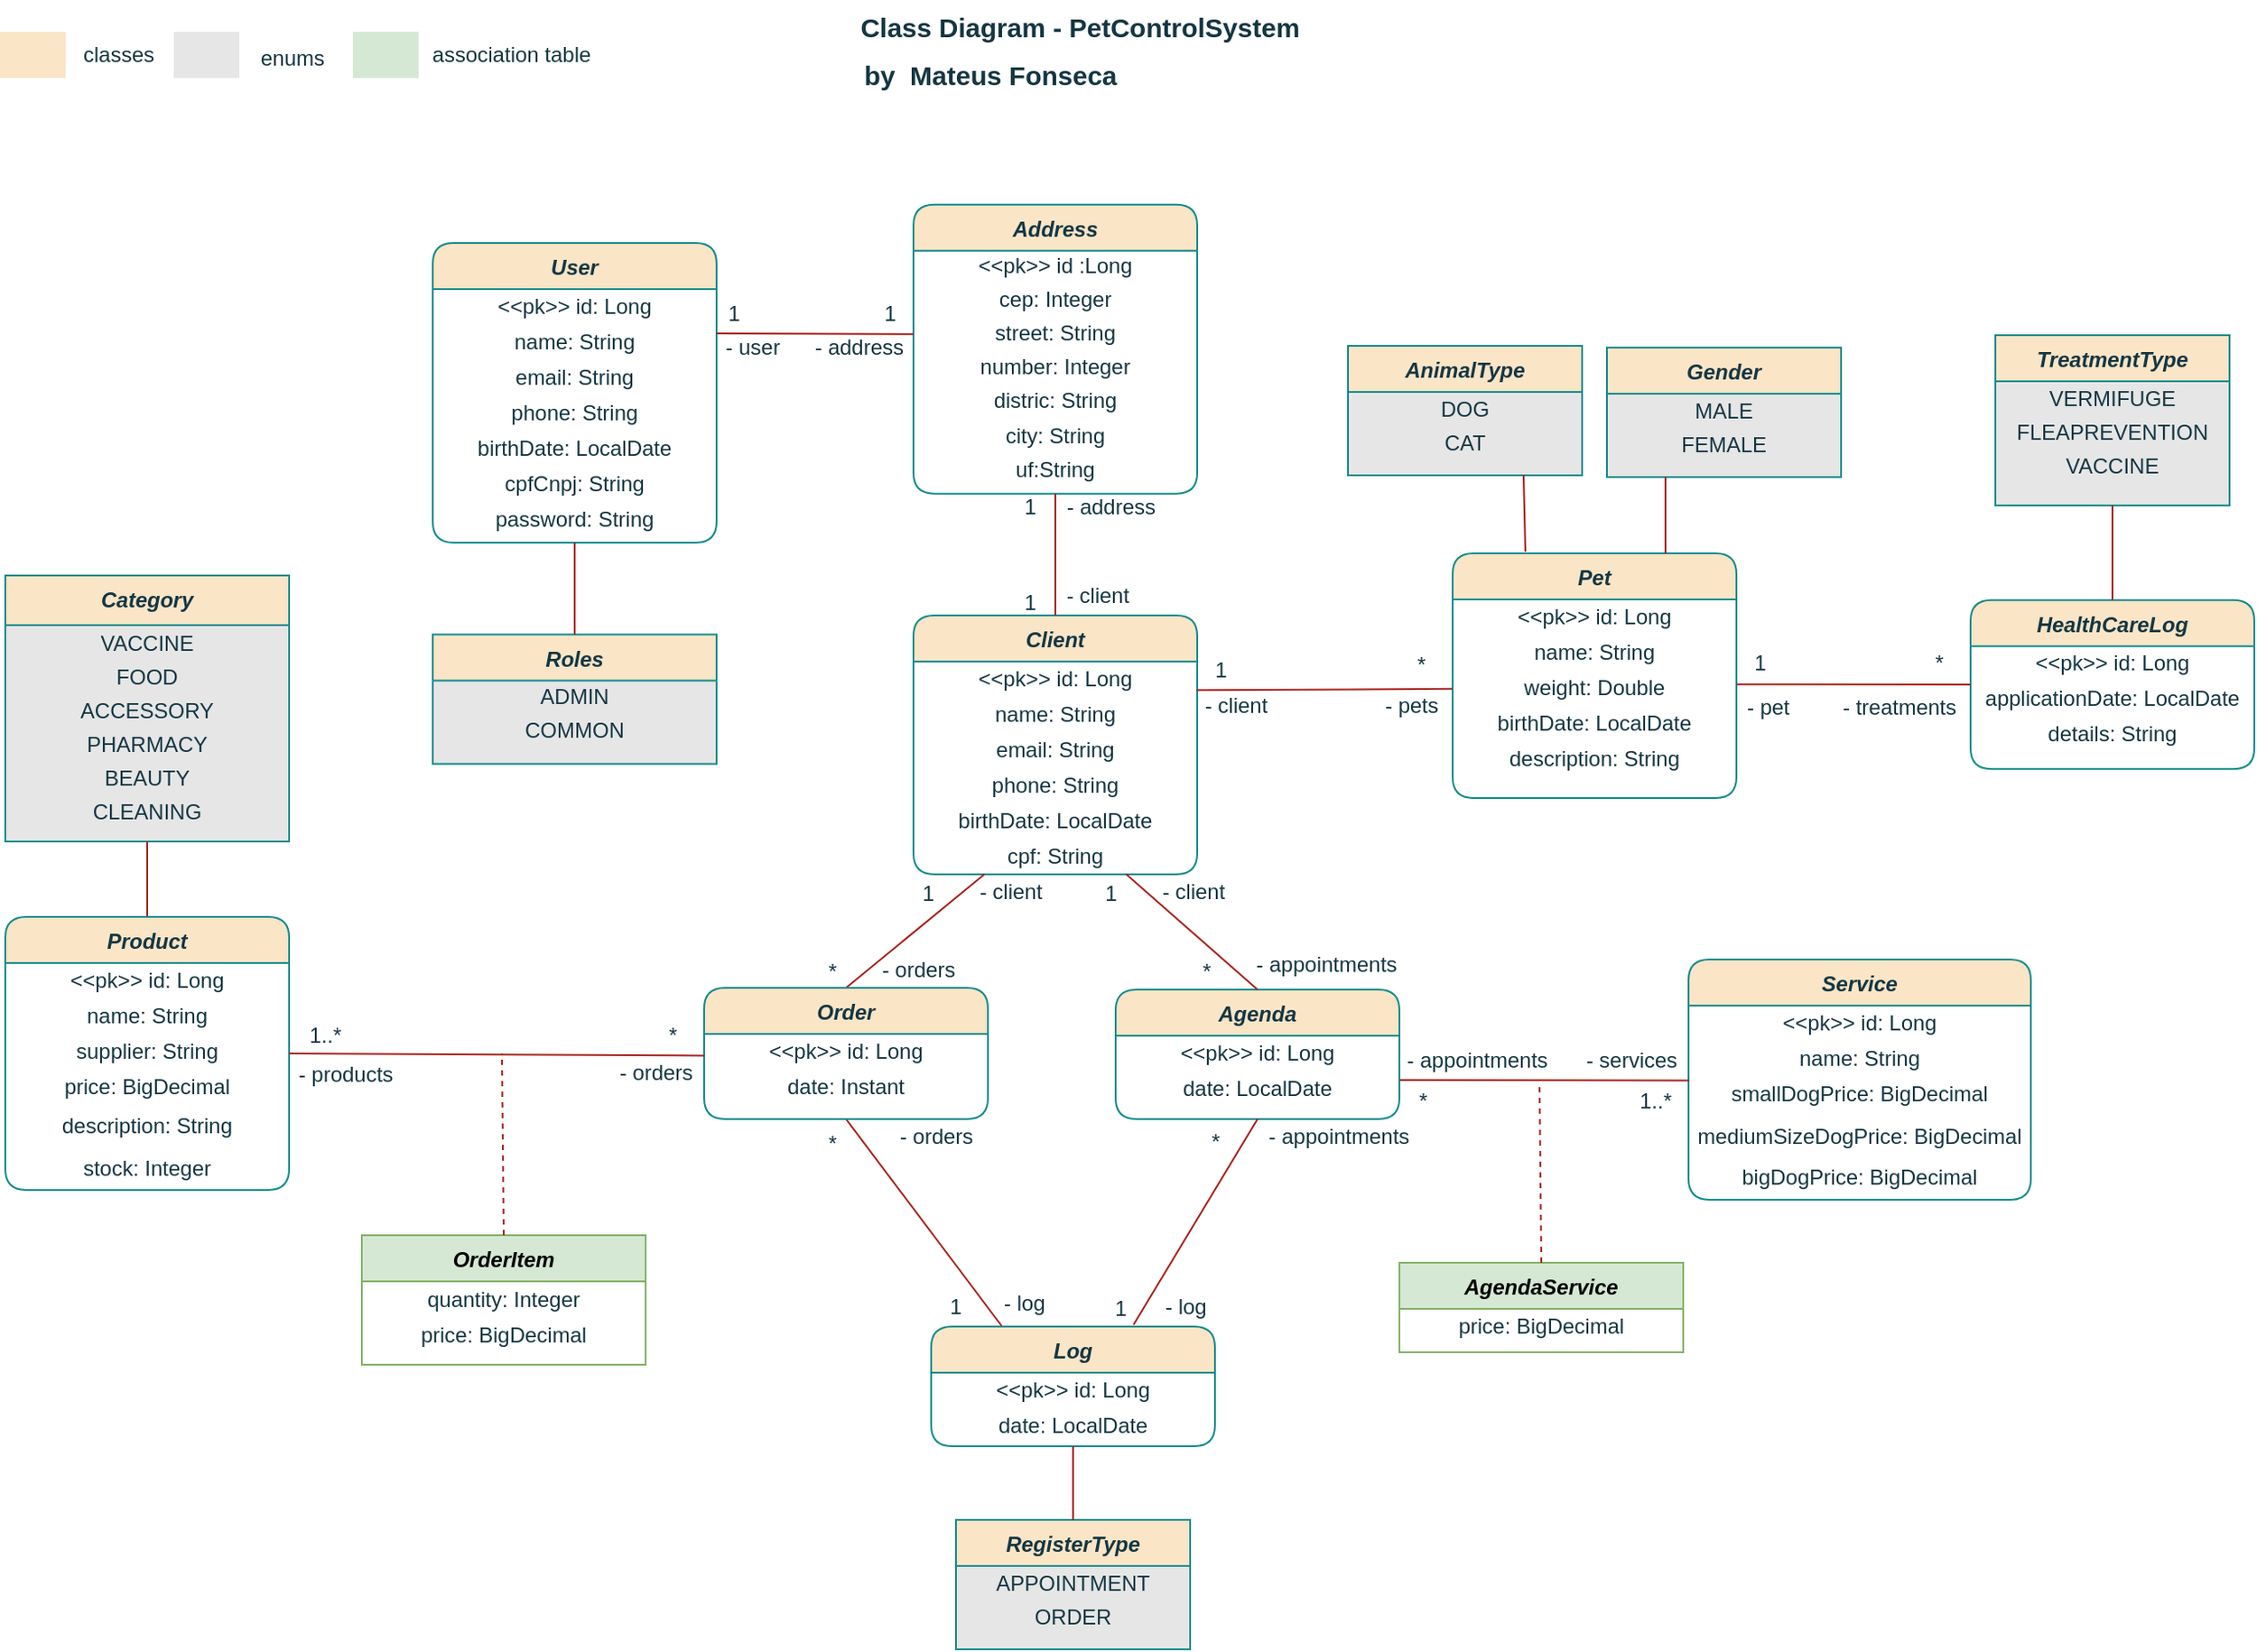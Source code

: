 <mxfile version="24.5.3" type="device">
  <diagram id="C5RBs43oDa-KdzZeNtuy" name="Page-1">
    <mxGraphModel dx="2825" dy="1476" grid="0" gridSize="10" guides="1" tooltips="1" connect="1" arrows="1" fold="1" page="0" pageScale="1" pageWidth="827" pageHeight="1169" background="none" math="0" shadow="0">
      <root>
        <mxCell id="WIyWlLk6GJQsqaUBKTNV-0" />
        <mxCell id="WIyWlLk6GJQsqaUBKTNV-1" parent="WIyWlLk6GJQsqaUBKTNV-0" />
        <mxCell id="X6aHceMRcVpdjTT9wPh7-7" value="Agenda" style="swimlane;fontStyle=3;align=center;verticalAlign=top;childLayout=stackLayout;horizontal=1;startSize=26;horizontalStack=0;resizeParent=1;resizeLast=0;collapsible=1;marginBottom=0;rounded=1;shadow=0;strokeWidth=1;labelBackgroundColor=none;fillColor=#FAE5C7;strokeColor=#0F8B8D;fontColor=#143642;" parent="WIyWlLk6GJQsqaUBKTNV-1" vertex="1">
          <mxGeometry x="221" y="433" width="160" height="73" as="geometry">
            <mxRectangle x="230" y="140" width="160" height="26" as="alternateBounds" />
          </mxGeometry>
        </mxCell>
        <mxCell id="wbWh36v0nCZpc6Vmj600-40" value="&amp;lt;&amp;lt;pk&amp;gt;&amp;gt; id: Long" style="text;html=1;align=center;verticalAlign=middle;whiteSpace=wrap;rounded=1;labelBackgroundColor=none;fontColor=#143642;" parent="X6aHceMRcVpdjTT9wPh7-7" vertex="1">
          <mxGeometry y="26" width="160" height="20" as="geometry" />
        </mxCell>
        <mxCell id="wbWh36v0nCZpc6Vmj600-41" value="date: LocalDate" style="text;html=1;align=center;verticalAlign=middle;whiteSpace=wrap;rounded=1;labelBackgroundColor=none;fontColor=#143642;" parent="X6aHceMRcVpdjTT9wPh7-7" vertex="1">
          <mxGeometry y="46" width="160" height="20" as="geometry" />
        </mxCell>
        <mxCell id="X6aHceMRcVpdjTT9wPh7-13" value="Pet" style="swimlane;fontStyle=3;align=center;verticalAlign=top;childLayout=stackLayout;horizontal=1;startSize=26;horizontalStack=0;resizeParent=1;resizeLast=0;collapsible=1;marginBottom=0;rounded=1;shadow=0;strokeWidth=1;labelBackgroundColor=none;fillColor=#FAE5C7;strokeColor=#0F8B8D;fontColor=#143642;" parent="WIyWlLk6GJQsqaUBKTNV-1" vertex="1">
          <mxGeometry x="411" y="187" width="160" height="138" as="geometry">
            <mxRectangle x="230" y="140" width="160" height="26" as="alternateBounds" />
          </mxGeometry>
        </mxCell>
        <mxCell id="wbWh36v0nCZpc6Vmj600-48" value="&amp;lt;&amp;lt;pk&amp;gt;&amp;gt; id: Long" style="text;html=1;align=center;verticalAlign=middle;whiteSpace=wrap;rounded=1;labelBackgroundColor=none;fontColor=#143642;" parent="X6aHceMRcVpdjTT9wPh7-13" vertex="1">
          <mxGeometry y="26" width="160" height="20" as="geometry" />
        </mxCell>
        <mxCell id="wbWh36v0nCZpc6Vmj600-55" value="name: String" style="text;html=1;align=center;verticalAlign=middle;whiteSpace=wrap;rounded=1;labelBackgroundColor=none;fontColor=#143642;" parent="X6aHceMRcVpdjTT9wPh7-13" vertex="1">
          <mxGeometry y="46" width="160" height="20" as="geometry" />
        </mxCell>
        <mxCell id="wbWh36v0nCZpc6Vmj600-56" value="weight: Double" style="text;html=1;align=center;verticalAlign=middle;whiteSpace=wrap;rounded=1;labelBackgroundColor=none;fontColor=#143642;" parent="X6aHceMRcVpdjTT9wPh7-13" vertex="1">
          <mxGeometry y="66" width="160" height="20" as="geometry" />
        </mxCell>
        <mxCell id="wbWh36v0nCZpc6Vmj600-57" value="birthDate: LocalDate" style="text;html=1;align=center;verticalAlign=middle;whiteSpace=wrap;rounded=1;labelBackgroundColor=none;fontColor=#143642;" parent="X6aHceMRcVpdjTT9wPh7-13" vertex="1">
          <mxGeometry y="86" width="160" height="20" as="geometry" />
        </mxCell>
        <mxCell id="wbWh36v0nCZpc6Vmj600-63" value="description: String" style="text;html=1;align=center;verticalAlign=middle;whiteSpace=wrap;rounded=1;labelBackgroundColor=none;fontColor=#143642;" parent="X6aHceMRcVpdjTT9wPh7-13" vertex="1">
          <mxGeometry y="106" width="160" height="20" as="geometry" />
        </mxCell>
        <mxCell id="X6aHceMRcVpdjTT9wPh7-1" value="User" style="swimlane;fontStyle=3;align=center;verticalAlign=top;childLayout=stackLayout;horizontal=1;startSize=26;horizontalStack=0;resizeParent=1;resizeLast=0;collapsible=1;marginBottom=0;rounded=1;shadow=0;strokeWidth=1;labelBackgroundColor=none;fillColor=#FAE5C7;strokeColor=#0F8B8D;fontColor=#143642;" parent="WIyWlLk6GJQsqaUBKTNV-1" vertex="1">
          <mxGeometry x="-164" y="12" width="160" height="169" as="geometry">
            <mxRectangle x="230" y="140" width="160" height="26" as="alternateBounds" />
          </mxGeometry>
        </mxCell>
        <mxCell id="wbWh36v0nCZpc6Vmj600-16" value="&amp;lt;&amp;lt;pk&amp;gt;&amp;gt; id: Long" style="text;html=1;align=center;verticalAlign=middle;whiteSpace=wrap;rounded=1;labelBackgroundColor=none;fontColor=#143642;" parent="X6aHceMRcVpdjTT9wPh7-1" vertex="1">
          <mxGeometry y="26" width="160" height="20" as="geometry" />
        </mxCell>
        <mxCell id="wbWh36v0nCZpc6Vmj600-20" value="name: String" style="text;html=1;align=center;verticalAlign=middle;whiteSpace=wrap;rounded=1;labelBackgroundColor=none;fontColor=#143642;" parent="X6aHceMRcVpdjTT9wPh7-1" vertex="1">
          <mxGeometry y="46" width="160" height="20" as="geometry" />
        </mxCell>
        <mxCell id="wbWh36v0nCZpc6Vmj600-22" value="&lt;div&gt;email: String&lt;/div&gt;" style="text;html=1;align=center;verticalAlign=middle;whiteSpace=wrap;rounded=1;labelBackgroundColor=none;fontColor=#143642;" parent="X6aHceMRcVpdjTT9wPh7-1" vertex="1">
          <mxGeometry y="66" width="160" height="20" as="geometry" />
        </mxCell>
        <mxCell id="kqzMrpncI3JCj6efdYpk-11" value="phone: String" style="text;html=1;align=center;verticalAlign=middle;whiteSpace=wrap;rounded=1;labelBackgroundColor=none;fontColor=#143642;" vertex="1" parent="X6aHceMRcVpdjTT9wPh7-1">
          <mxGeometry y="86" width="160" height="20" as="geometry" />
        </mxCell>
        <mxCell id="kqzMrpncI3JCj6efdYpk-12" value="birthDate: LocalDate" style="text;html=1;align=center;verticalAlign=middle;whiteSpace=wrap;rounded=1;labelBackgroundColor=none;fontColor=#143642;" vertex="1" parent="X6aHceMRcVpdjTT9wPh7-1">
          <mxGeometry y="106" width="160" height="20" as="geometry" />
        </mxCell>
        <mxCell id="kqzMrpncI3JCj6efdYpk-13" value="cpfCnpj: String" style="text;html=1;align=center;verticalAlign=middle;whiteSpace=wrap;rounded=1;labelBackgroundColor=none;fontColor=#143642;" vertex="1" parent="X6aHceMRcVpdjTT9wPh7-1">
          <mxGeometry y="126" width="160" height="20" as="geometry" />
        </mxCell>
        <mxCell id="kqzMrpncI3JCj6efdYpk-14" value="password: String" style="text;html=1;align=center;verticalAlign=middle;whiteSpace=wrap;rounded=1;labelBackgroundColor=none;fontColor=#143642;" vertex="1" parent="X6aHceMRcVpdjTT9wPh7-1">
          <mxGeometry y="146" width="160" height="20" as="geometry" />
        </mxCell>
        <mxCell id="X6aHceMRcVpdjTT9wPh7-3" value="Client" style="swimlane;fontStyle=3;align=center;verticalAlign=top;childLayout=stackLayout;horizontal=1;startSize=26;horizontalStack=0;resizeParent=1;resizeLast=0;collapsible=1;marginBottom=0;rounded=1;shadow=0;strokeWidth=1;labelBackgroundColor=none;fillColor=#FAE5C7;strokeColor=#0F8B8D;fontColor=#143642;" parent="WIyWlLk6GJQsqaUBKTNV-1" vertex="1">
          <mxGeometry x="107" y="222" width="160" height="146" as="geometry">
            <mxRectangle x="230" y="140" width="160" height="26" as="alternateBounds" />
          </mxGeometry>
        </mxCell>
        <mxCell id="wbWh36v0nCZpc6Vmj600-21" value="&amp;lt;&amp;lt;pk&amp;gt;&amp;gt; id: Long" style="text;html=1;align=center;verticalAlign=middle;whiteSpace=wrap;rounded=1;labelBackgroundColor=none;fontColor=#143642;" parent="X6aHceMRcVpdjTT9wPh7-3" vertex="1">
          <mxGeometry y="26" width="160" height="20" as="geometry" />
        </mxCell>
        <mxCell id="kqzMrpncI3JCj6efdYpk-15" value="name: String" style="text;html=1;align=center;verticalAlign=middle;whiteSpace=wrap;rounded=1;labelBackgroundColor=none;fontColor=#143642;" vertex="1" parent="X6aHceMRcVpdjTT9wPh7-3">
          <mxGeometry y="46" width="160" height="20" as="geometry" />
        </mxCell>
        <mxCell id="kqzMrpncI3JCj6efdYpk-16" value="&lt;div&gt;email: String&lt;/div&gt;" style="text;html=1;align=center;verticalAlign=middle;whiteSpace=wrap;rounded=1;labelBackgroundColor=none;fontColor=#143642;" vertex="1" parent="X6aHceMRcVpdjTT9wPh7-3">
          <mxGeometry y="66" width="160" height="20" as="geometry" />
        </mxCell>
        <mxCell id="kqzMrpncI3JCj6efdYpk-17" value="phone: String" style="text;html=1;align=center;verticalAlign=middle;whiteSpace=wrap;rounded=1;labelBackgroundColor=none;fontColor=#143642;" vertex="1" parent="X6aHceMRcVpdjTT9wPh7-3">
          <mxGeometry y="86" width="160" height="20" as="geometry" />
        </mxCell>
        <mxCell id="kqzMrpncI3JCj6efdYpk-18" value="birthDate: LocalDate" style="text;html=1;align=center;verticalAlign=middle;whiteSpace=wrap;rounded=1;labelBackgroundColor=none;fontColor=#143642;" vertex="1" parent="X6aHceMRcVpdjTT9wPh7-3">
          <mxGeometry y="106" width="160" height="20" as="geometry" />
        </mxCell>
        <mxCell id="kqzMrpncI3JCj6efdYpk-19" value="cpf: String" style="text;html=1;align=center;verticalAlign=middle;whiteSpace=wrap;rounded=1;labelBackgroundColor=none;fontColor=#143642;" vertex="1" parent="X6aHceMRcVpdjTT9wPh7-3">
          <mxGeometry y="126" width="160" height="20" as="geometry" />
        </mxCell>
        <mxCell id="X6aHceMRcVpdjTT9wPh7-26" value="Service" style="swimlane;fontStyle=3;align=center;verticalAlign=top;childLayout=stackLayout;horizontal=1;startSize=26;horizontalStack=0;resizeParent=1;resizeLast=0;collapsible=1;marginBottom=0;rounded=1;shadow=0;strokeWidth=1;labelBackgroundColor=none;fillColor=#FAE5C7;strokeColor=#0F8B8D;fontColor=#143642;" parent="WIyWlLk6GJQsqaUBKTNV-1" vertex="1">
          <mxGeometry x="544" y="416" width="193" height="135.5" as="geometry">
            <mxRectangle x="230" y="140" width="160" height="26" as="alternateBounds" />
          </mxGeometry>
        </mxCell>
        <mxCell id="wbWh36v0nCZpc6Vmj600-42" value="&amp;lt;&amp;lt;pk&amp;gt;&amp;gt; id: Long" style="text;html=1;align=center;verticalAlign=middle;whiteSpace=wrap;rounded=1;labelBackgroundColor=none;fontColor=#143642;" parent="X6aHceMRcVpdjTT9wPh7-26" vertex="1">
          <mxGeometry y="26" width="193" height="20" as="geometry" />
        </mxCell>
        <mxCell id="wbWh36v0nCZpc6Vmj600-43" value="name: String" style="text;html=1;align=center;verticalAlign=middle;whiteSpace=wrap;rounded=1;labelBackgroundColor=none;fontColor=#143642;" parent="X6aHceMRcVpdjTT9wPh7-26" vertex="1">
          <mxGeometry y="46" width="193" height="20" as="geometry" />
        </mxCell>
        <mxCell id="wbWh36v0nCZpc6Vmj600-44" value="smallDogPrice: BigDecimal" style="text;html=1;align=center;verticalAlign=middle;whiteSpace=wrap;rounded=1;labelBackgroundColor=none;fontColor=#143642;" parent="X6aHceMRcVpdjTT9wPh7-26" vertex="1">
          <mxGeometry y="66" width="193" height="20" as="geometry" />
        </mxCell>
        <mxCell id="wbWh36v0nCZpc6Vmj600-45" value="mediumSizeDogPrice: BigDecimal" style="text;html=1;align=center;verticalAlign=middle;whiteSpace=wrap;rounded=1;labelBackgroundColor=none;fontColor=#143642;" parent="X6aHceMRcVpdjTT9wPh7-26" vertex="1">
          <mxGeometry y="86" width="193" height="27" as="geometry" />
        </mxCell>
        <mxCell id="wbWh36v0nCZpc6Vmj600-46" value="bigDogPrice: BigDecimal" style="text;html=1;align=center;verticalAlign=middle;whiteSpace=wrap;rounded=1;labelBackgroundColor=none;fontColor=#143642;" parent="X6aHceMRcVpdjTT9wPh7-26" vertex="1">
          <mxGeometry y="113" width="193" height="20" as="geometry" />
        </mxCell>
        <mxCell id="X6aHceMRcVpdjTT9wPh7-28" value="" style="endArrow=none;html=1;rounded=1;exitX=1;exitY=0.25;exitDx=0;exitDy=0;labelBackgroundColor=none;fontColor=default;strokeColor=#A8201A;entryX=0.001;entryY=0.112;entryDx=0;entryDy=0;entryPerimeter=0;" parent="WIyWlLk6GJQsqaUBKTNV-1" source="wbWh36v0nCZpc6Vmj600-41" target="wbWh36v0nCZpc6Vmj600-44" edge="1">
          <mxGeometry width="50" height="50" relative="1" as="geometry">
            <mxPoint x="402" y="536" as="sourcePoint" />
            <mxPoint x="551" y="496" as="targetPoint" />
          </mxGeometry>
        </mxCell>
        <mxCell id="X6aHceMRcVpdjTT9wPh7-44" value="" style="endArrow=none;html=1;rounded=1;entryX=0.5;entryY=1;entryDx=0;entryDy=0;exitX=0.25;exitY=0;exitDx=0;exitDy=0;labelBackgroundColor=none;fontColor=default;strokeColor=#A8201A;" parent="WIyWlLk6GJQsqaUBKTNV-1" source="WaDthbBKja6x3SG7VzEH-55" target="X6aHceMRcVpdjTT9wPh7-32" edge="1">
          <mxGeometry width="50" height="50" relative="1" as="geometry">
            <mxPoint x="174" y="592.5" as="sourcePoint" />
            <mxPoint x="427" y="567.98" as="targetPoint" />
          </mxGeometry>
        </mxCell>
        <mxCell id="X6aHceMRcVpdjTT9wPh7-47" value="" style="endArrow=none;html=1;rounded=1;entryX=0.5;entryY=0;entryDx=0;entryDy=0;labelBackgroundColor=none;fontColor=default;strokeColor=#A8201A;exitX=0.25;exitY=1;exitDx=0;exitDy=0;" parent="WIyWlLk6GJQsqaUBKTNV-1" source="X6aHceMRcVpdjTT9wPh7-3" target="X6aHceMRcVpdjTT9wPh7-32" edge="1">
          <mxGeometry width="50" height="50" relative="1" as="geometry">
            <mxPoint x="128" y="238" as="sourcePoint" />
            <mxPoint x="-32" y="349" as="targetPoint" />
          </mxGeometry>
        </mxCell>
        <mxCell id="X6aHceMRcVpdjTT9wPh7-59" value="Category" style="swimlane;fontStyle=3;align=center;verticalAlign=top;childLayout=stackLayout;horizontal=1;startSize=28;horizontalStack=0;resizeParent=1;resizeLast=0;collapsible=1;marginBottom=0;rounded=0;shadow=0;strokeWidth=1;swimlaneFillColor=#E6E6E6;labelBackgroundColor=none;fillColor=#FAE5C7;strokeColor=#0F8B8D;fontColor=#143642;" parent="WIyWlLk6GJQsqaUBKTNV-1" vertex="1">
          <mxGeometry x="-405" y="199.5" width="160" height="150" as="geometry">
            <mxRectangle x="-402" y="118" width="160" height="26" as="alternateBounds" />
          </mxGeometry>
        </mxCell>
        <mxCell id="X6aHceMRcVpdjTT9wPh7-65" value="VACCINE" style="text;html=1;align=center;verticalAlign=middle;whiteSpace=wrap;rounded=1;labelBackgroundColor=none;fontColor=#143642;" parent="X6aHceMRcVpdjTT9wPh7-59" vertex="1">
          <mxGeometry y="28" width="160" height="20" as="geometry" />
        </mxCell>
        <mxCell id="X6aHceMRcVpdjTT9wPh7-66" value="FOOD" style="text;html=1;align=center;verticalAlign=middle;whiteSpace=wrap;rounded=1;labelBackgroundColor=none;fontColor=#143642;" parent="X6aHceMRcVpdjTT9wPh7-59" vertex="1">
          <mxGeometry y="48" width="160" height="19" as="geometry" />
        </mxCell>
        <mxCell id="X6aHceMRcVpdjTT9wPh7-67" value="ACCESSORY" style="text;html=1;align=center;verticalAlign=middle;whiteSpace=wrap;rounded=1;labelBackgroundColor=none;fontColor=#143642;" parent="X6aHceMRcVpdjTT9wPh7-59" vertex="1">
          <mxGeometry y="67" width="160" height="19" as="geometry" />
        </mxCell>
        <mxCell id="X6aHceMRcVpdjTT9wPh7-68" value="PHARMACY" style="text;html=1;align=center;verticalAlign=middle;whiteSpace=wrap;rounded=1;labelBackgroundColor=none;fontColor=#143642;" parent="X6aHceMRcVpdjTT9wPh7-59" vertex="1">
          <mxGeometry y="86" width="160" height="19" as="geometry" />
        </mxCell>
        <mxCell id="X6aHceMRcVpdjTT9wPh7-70" value="BEAUTY" style="text;html=1;align=center;verticalAlign=middle;whiteSpace=wrap;rounded=1;labelBackgroundColor=none;fontColor=#143642;" parent="X6aHceMRcVpdjTT9wPh7-59" vertex="1">
          <mxGeometry y="105" width="160" height="19" as="geometry" />
        </mxCell>
        <mxCell id="X6aHceMRcVpdjTT9wPh7-71" value="CLEANING" style="text;html=1;align=center;verticalAlign=middle;whiteSpace=wrap;rounded=1;labelBackgroundColor=none;fontColor=#143642;" parent="X6aHceMRcVpdjTT9wPh7-59" vertex="1">
          <mxGeometry y="124" width="160" height="19" as="geometry" />
        </mxCell>
        <mxCell id="X6aHceMRcVpdjTT9wPh7-73" value="" style="endArrow=none;html=1;rounded=1;entryX=0.5;entryY=0;entryDx=0;entryDy=0;exitX=0.5;exitY=1;exitDx=0;exitDy=0;labelBackgroundColor=none;fontColor=default;strokeColor=#A8201A;" parent="WIyWlLk6GJQsqaUBKTNV-1" source="X6aHceMRcVpdjTT9wPh7-59" target="X6aHceMRcVpdjTT9wPh7-30" edge="1">
          <mxGeometry width="50" height="50" relative="1" as="geometry">
            <mxPoint x="106" y="237" as="sourcePoint" />
            <mxPoint x="-78" y="345" as="targetPoint" />
          </mxGeometry>
        </mxCell>
        <mxCell id="X6aHceMRcVpdjTT9wPh7-30" value="Product" style="swimlane;fontStyle=3;align=center;verticalAlign=top;childLayout=stackLayout;horizontal=1;startSize=26;horizontalStack=0;resizeParent=1;resizeLast=0;collapsible=1;marginBottom=0;rounded=1;shadow=0;strokeWidth=1;labelBackgroundColor=none;fillColor=#FAE5C7;strokeColor=#0F8B8D;fontColor=#143642;" parent="WIyWlLk6GJQsqaUBKTNV-1" vertex="1">
          <mxGeometry x="-405" y="392" width="160" height="154" as="geometry">
            <mxRectangle x="230" y="140" width="160" height="26" as="alternateBounds" />
          </mxGeometry>
        </mxCell>
        <mxCell id="wbWh36v0nCZpc6Vmj600-24" value="&amp;lt;&amp;lt;pk&amp;gt;&amp;gt; id: Long" style="text;html=1;align=center;verticalAlign=middle;whiteSpace=wrap;rounded=1;labelBackgroundColor=none;fontColor=#143642;" parent="X6aHceMRcVpdjTT9wPh7-30" vertex="1">
          <mxGeometry y="26" width="160" height="20" as="geometry" />
        </mxCell>
        <mxCell id="wbWh36v0nCZpc6Vmj600-25" value="&lt;div align=&quot;center&quot;&gt;name: String&lt;br&gt;&lt;/div&gt;" style="text;html=1;align=center;verticalAlign=middle;whiteSpace=wrap;rounded=1;labelBackgroundColor=none;fontColor=#143642;" parent="X6aHceMRcVpdjTT9wPh7-30" vertex="1">
          <mxGeometry y="46" width="160" height="20" as="geometry" />
        </mxCell>
        <mxCell id="wbWh36v0nCZpc6Vmj600-30" value="supplier: String" style="text;html=1;align=center;verticalAlign=middle;whiteSpace=wrap;rounded=1;labelBackgroundColor=none;fontColor=#143642;" parent="X6aHceMRcVpdjTT9wPh7-30" vertex="1">
          <mxGeometry y="66" width="160" height="20" as="geometry" />
        </mxCell>
        <mxCell id="wbWh36v0nCZpc6Vmj600-32" value="price: BigDecimal" style="text;html=1;align=center;verticalAlign=middle;whiteSpace=wrap;rounded=1;labelBackgroundColor=none;fontColor=#143642;" parent="X6aHceMRcVpdjTT9wPh7-30" vertex="1">
          <mxGeometry y="86" width="160" height="20" as="geometry" />
        </mxCell>
        <mxCell id="wbWh36v0nCZpc6Vmj600-33" value="description: String" style="text;html=1;align=center;verticalAlign=middle;whiteSpace=wrap;rounded=1;labelBackgroundColor=none;fontColor=#143642;" parent="X6aHceMRcVpdjTT9wPh7-30" vertex="1">
          <mxGeometry y="106" width="160" height="24" as="geometry" />
        </mxCell>
        <mxCell id="wbWh36v0nCZpc6Vmj600-64" value="stock: Integer" style="text;html=1;align=center;verticalAlign=middle;whiteSpace=wrap;rounded=1;labelBackgroundColor=none;fontColor=#143642;" parent="X6aHceMRcVpdjTT9wPh7-30" vertex="1">
          <mxGeometry y="130" width="160" height="24" as="geometry" />
        </mxCell>
        <mxCell id="X6aHceMRcVpdjTT9wPh7-32" value="Order" style="swimlane;fontStyle=3;align=center;verticalAlign=top;childLayout=stackLayout;horizontal=1;startSize=26;horizontalStack=0;resizeParent=1;resizeLast=0;collapsible=1;marginBottom=0;rounded=1;shadow=0;strokeWidth=1;labelBackgroundColor=none;fillColor=#FAE5C7;strokeColor=#0F8B8D;fontColor=#143642;" parent="WIyWlLk6GJQsqaUBKTNV-1" vertex="1">
          <mxGeometry x="-11" y="432" width="160" height="74" as="geometry">
            <mxRectangle x="230" y="140" width="160" height="26" as="alternateBounds" />
          </mxGeometry>
        </mxCell>
        <mxCell id="wbWh36v0nCZpc6Vmj600-36" value="&amp;lt;&amp;lt;pk&amp;gt;&amp;gt; id: Long" style="text;html=1;align=center;verticalAlign=middle;whiteSpace=wrap;rounded=1;labelBackgroundColor=none;fontColor=#143642;" parent="X6aHceMRcVpdjTT9wPh7-32" vertex="1">
          <mxGeometry y="26" width="160" height="20" as="geometry" />
        </mxCell>
        <mxCell id="wbWh36v0nCZpc6Vmj600-39" value="date: Instant" style="text;html=1;align=center;verticalAlign=middle;whiteSpace=wrap;rounded=1;labelBackgroundColor=none;fontColor=#143642;" parent="X6aHceMRcVpdjTT9wPh7-32" vertex="1">
          <mxGeometry y="46" width="160" height="20" as="geometry" />
        </mxCell>
        <mxCell id="X6aHceMRcVpdjTT9wPh7-34" value="OrderItem" style="swimlane;fontStyle=3;align=center;verticalAlign=top;childLayout=stackLayout;horizontal=1;startSize=26;horizontalStack=0;resizeParent=1;resizeLast=0;collapsible=1;marginBottom=0;rounded=0;shadow=0;strokeWidth=1;labelBackgroundColor=none;fillColor=#d5e8d4;strokeColor=#82b366;" parent="WIyWlLk6GJQsqaUBKTNV-1" vertex="1">
          <mxGeometry x="-204" y="571.5" width="160" height="73" as="geometry">
            <mxRectangle x="230" y="140" width="160" height="26" as="alternateBounds" />
          </mxGeometry>
        </mxCell>
        <mxCell id="wbWh36v0nCZpc6Vmj600-37" value="quantity: Integer" style="text;html=1;align=center;verticalAlign=middle;whiteSpace=wrap;rounded=1;labelBackgroundColor=none;fontColor=#143642;" parent="X6aHceMRcVpdjTT9wPh7-34" vertex="1">
          <mxGeometry y="26" width="160" height="20" as="geometry" />
        </mxCell>
        <mxCell id="wbWh36v0nCZpc6Vmj600-38" value="price: BigDecimal" style="text;html=1;align=center;verticalAlign=middle;whiteSpace=wrap;rounded=1;labelBackgroundColor=none;fontColor=#143642;" parent="X6aHceMRcVpdjTT9wPh7-34" vertex="1">
          <mxGeometry y="46" width="160" height="20" as="geometry" />
        </mxCell>
        <mxCell id="X6aHceMRcVpdjTT9wPh7-36" value="" style="endArrow=none;html=1;rounded=1;entryX=0.001;entryY=0.612;entryDx=0;entryDy=0;exitX=1;exitY=0.5;exitDx=0;exitDy=0;labelBackgroundColor=none;fontColor=default;strokeColor=#A8201A;entryPerimeter=0;" parent="WIyWlLk6GJQsqaUBKTNV-1" source="X6aHceMRcVpdjTT9wPh7-30" target="wbWh36v0nCZpc6Vmj600-36" edge="1">
          <mxGeometry width="50" height="50" relative="1" as="geometry">
            <mxPoint x="-567" y="452" as="sourcePoint" />
            <mxPoint x="-91" y="469" as="targetPoint" />
          </mxGeometry>
        </mxCell>
        <mxCell id="X6aHceMRcVpdjTT9wPh7-37" value="" style="endArrow=none;dashed=1;html=1;rounded=1;exitX=0.5;exitY=0;exitDx=0;exitDy=0;labelBackgroundColor=none;fontColor=default;strokeColor=#A8201A;" parent="WIyWlLk6GJQsqaUBKTNV-1" source="X6aHceMRcVpdjTT9wPh7-34" edge="1">
          <mxGeometry width="50" height="50" relative="1" as="geometry">
            <mxPoint x="-125.758" y="552" as="sourcePoint" />
            <mxPoint x="-125" y="469" as="targetPoint" />
          </mxGeometry>
        </mxCell>
        <mxCell id="X6aHceMRcVpdjTT9wPh7-125" value="Roles" style="swimlane;fontStyle=3;align=center;verticalAlign=top;childLayout=stackLayout;horizontal=1;startSize=26;horizontalStack=0;resizeParent=1;resizeLast=0;collapsible=1;marginBottom=0;rounded=0;shadow=0;strokeWidth=1;swimlaneFillColor=#E6E6E6;labelBackgroundColor=none;fillColor=#FAE5C7;strokeColor=#0F8B8D;fontColor=#143642;" parent="WIyWlLk6GJQsqaUBKTNV-1" vertex="1">
          <mxGeometry x="-164" y="232.75" width="160" height="73" as="geometry">
            <mxRectangle x="230" y="140" width="160" height="26" as="alternateBounds" />
          </mxGeometry>
        </mxCell>
        <mxCell id="X6aHceMRcVpdjTT9wPh7-101" value="ADMIN" style="text;html=1;align=center;verticalAlign=middle;whiteSpace=wrap;rounded=1;labelBackgroundColor=none;fontColor=#143642;" parent="X6aHceMRcVpdjTT9wPh7-125" vertex="1">
          <mxGeometry y="26" width="160" height="19" as="geometry" />
        </mxCell>
        <mxCell id="X6aHceMRcVpdjTT9wPh7-132" value="COMMON" style="text;html=1;align=center;verticalAlign=middle;whiteSpace=wrap;rounded=1;labelBackgroundColor=none;fontColor=#143642;fillColor=none;" parent="X6aHceMRcVpdjTT9wPh7-125" vertex="1">
          <mxGeometry y="45" width="160" height="19" as="geometry" />
        </mxCell>
        <mxCell id="X6aHceMRcVpdjTT9wPh7-133" value="" style="endArrow=none;html=1;rounded=1;exitX=0.5;exitY=1;exitDx=0;exitDy=0;entryX=0.5;entryY=0;entryDx=0;entryDy=0;labelBackgroundColor=none;fontColor=default;strokeColor=#A8201A;" parent="WIyWlLk6GJQsqaUBKTNV-1" source="X6aHceMRcVpdjTT9wPh7-1" target="X6aHceMRcVpdjTT9wPh7-125" edge="1">
          <mxGeometry width="50" height="50" relative="1" as="geometry">
            <mxPoint x="-88.4" y="181.752" as="sourcePoint" />
            <mxPoint x="-97" y="138" as="targetPoint" />
            <Array as="points" />
          </mxGeometry>
        </mxCell>
        <mxCell id="X6aHceMRcVpdjTT9wPh7-144" value="" style="endArrow=none;html=1;rounded=1;labelBackgroundColor=none;fontColor=default;strokeColor=#A8201A;entryX=0.998;entryY=0.807;entryDx=0;entryDy=0;entryPerimeter=0;" parent="WIyWlLk6GJQsqaUBKTNV-1" source="wbWh36v0nCZpc6Vmj600-56" target="wbWh36v0nCZpc6Vmj600-21" edge="1">
          <mxGeometry width="50" height="50" relative="1" as="geometry">
            <mxPoint x="343" y="278" as="sourcePoint" />
            <mxPoint x="-52" y="124" as="targetPoint" />
          </mxGeometry>
        </mxCell>
        <mxCell id="wbWh36v0nCZpc6Vmj600-50" value="AnimalType" style="swimlane;fontStyle=3;align=center;verticalAlign=top;childLayout=stackLayout;horizontal=1;startSize=26;horizontalStack=0;resizeParent=1;resizeLast=0;collapsible=1;marginBottom=0;rounded=0;shadow=0;strokeWidth=1;swimlaneFillColor=#E6E6E6;labelBackgroundColor=none;fillColor=#FAE5C7;strokeColor=#0F8B8D;fontColor=#143642;" parent="WIyWlLk6GJQsqaUBKTNV-1" vertex="1">
          <mxGeometry x="352" y="70" width="132" height="73" as="geometry">
            <mxRectangle x="230" y="140" width="160" height="26" as="alternateBounds" />
          </mxGeometry>
        </mxCell>
        <mxCell id="wbWh36v0nCZpc6Vmj600-51" value="DOG" style="text;html=1;align=center;verticalAlign=middle;whiteSpace=wrap;rounded=1;labelBackgroundColor=none;fontColor=#143642;" parent="wbWh36v0nCZpc6Vmj600-50" vertex="1">
          <mxGeometry y="26" width="132" height="19" as="geometry" />
        </mxCell>
        <mxCell id="wbWh36v0nCZpc6Vmj600-52" value="CAT" style="text;html=1;align=center;verticalAlign=middle;whiteSpace=wrap;rounded=1;labelBackgroundColor=none;fontColor=#143642;" parent="wbWh36v0nCZpc6Vmj600-50" vertex="1">
          <mxGeometry y="45" width="132" height="19" as="geometry" />
        </mxCell>
        <mxCell id="wbWh36v0nCZpc6Vmj600-54" value="" style="endArrow=none;html=1;rounded=1;labelBackgroundColor=none;fontColor=default;strokeColor=#A8201A;exitX=0.75;exitY=1;exitDx=0;exitDy=0;" parent="WIyWlLk6GJQsqaUBKTNV-1" source="wbWh36v0nCZpc6Vmj600-50" edge="1">
          <mxGeometry width="50" height="50" relative="1" as="geometry">
            <mxPoint x="409" y="80" as="sourcePoint" />
            <mxPoint x="452" y="186" as="targetPoint" />
          </mxGeometry>
        </mxCell>
        <mxCell id="wbWh36v0nCZpc6Vmj600-58" value="Gender" style="swimlane;fontStyle=3;align=center;verticalAlign=top;childLayout=stackLayout;horizontal=1;startSize=26;horizontalStack=0;resizeParent=1;resizeLast=0;collapsible=1;marginBottom=0;rounded=0;shadow=0;strokeWidth=1;swimlaneFillColor=#E6E6E6;labelBackgroundColor=none;fillColor=#FAE5C7;strokeColor=#0F8B8D;fontColor=#143642;" parent="WIyWlLk6GJQsqaUBKTNV-1" vertex="1">
          <mxGeometry x="498" y="71" width="132" height="73" as="geometry">
            <mxRectangle x="230" y="140" width="160" height="26" as="alternateBounds" />
          </mxGeometry>
        </mxCell>
        <mxCell id="wbWh36v0nCZpc6Vmj600-59" value="MALE" style="text;html=1;align=center;verticalAlign=middle;whiteSpace=wrap;rounded=1;labelBackgroundColor=none;fontColor=#143642;" parent="wbWh36v0nCZpc6Vmj600-58" vertex="1">
          <mxGeometry y="26" width="132" height="19" as="geometry" />
        </mxCell>
        <mxCell id="wbWh36v0nCZpc6Vmj600-60" value="FEMALE" style="text;html=1;align=center;verticalAlign=middle;whiteSpace=wrap;rounded=1;labelBackgroundColor=none;fontColor=#143642;" parent="wbWh36v0nCZpc6Vmj600-58" vertex="1">
          <mxGeometry y="45" width="132" height="19" as="geometry" />
        </mxCell>
        <mxCell id="wbWh36v0nCZpc6Vmj600-62" value="" style="endArrow=none;html=1;rounded=1;entryX=0.75;entryY=0;entryDx=0;entryDy=0;exitX=0.25;exitY=1;exitDx=0;exitDy=0;labelBackgroundColor=none;fontColor=default;strokeColor=#A8201A;" parent="WIyWlLk6GJQsqaUBKTNV-1" source="wbWh36v0nCZpc6Vmj600-58" target="X6aHceMRcVpdjTT9wPh7-13" edge="1">
          <mxGeometry width="50" height="50" relative="1" as="geometry">
            <mxPoint x="636" y="239" as="sourcePoint" />
            <mxPoint x="547" y="239" as="targetPoint" />
          </mxGeometry>
        </mxCell>
        <mxCell id="wbWh36v0nCZpc6Vmj600-67" value="" style="endArrow=none;html=1;rounded=1;exitX=0.5;exitY=0;exitDx=0;exitDy=0;entryX=0.75;entryY=1;entryDx=0;entryDy=0;labelBackgroundColor=none;fontColor=default;strokeColor=#A8201A;" parent="WIyWlLk6GJQsqaUBKTNV-1" source="X6aHceMRcVpdjTT9wPh7-7" target="X6aHceMRcVpdjTT9wPh7-3" edge="1">
          <mxGeometry width="50" height="50" relative="1" as="geometry">
            <mxPoint x="231" y="287" as="sourcePoint" />
            <mxPoint x="181" y="308" as="targetPoint" />
          </mxGeometry>
        </mxCell>
        <mxCell id="WaDthbBKja6x3SG7VzEH-0" value="*" style="text;html=1;align=center;verticalAlign=middle;whiteSpace=wrap;rounded=1;labelBackgroundColor=none;fontColor=#143642;" parent="WIyWlLk6GJQsqaUBKTNV-1" vertex="1">
          <mxGeometry x="-46" y="448" width="35" height="21" as="geometry" />
        </mxCell>
        <mxCell id="WaDthbBKja6x3SG7VzEH-1" value="1..*" style="text;html=1;align=center;verticalAlign=middle;whiteSpace=wrap;rounded=1;labelBackgroundColor=none;fontColor=#143642;" parent="WIyWlLk6GJQsqaUBKTNV-1" vertex="1">
          <mxGeometry x="-242" y="448" width="35" height="21" as="geometry" />
        </mxCell>
        <mxCell id="WaDthbBKja6x3SG7VzEH-2" value="- products" style="text;html=1;align=center;verticalAlign=middle;whiteSpace=wrap;rounded=1;labelBackgroundColor=none;fontColor=#143642;" parent="WIyWlLk6GJQsqaUBKTNV-1" vertex="1">
          <mxGeometry x="-242" y="465" width="58" height="31" as="geometry" />
        </mxCell>
        <mxCell id="WaDthbBKja6x3SG7VzEH-3" value="- orders" style="text;html=1;align=center;verticalAlign=middle;whiteSpace=wrap;rounded=1;labelBackgroundColor=none;fontColor=#143642;" parent="WIyWlLk6GJQsqaUBKTNV-1" vertex="1">
          <mxGeometry x="-67" y="473" width="58" height="14" as="geometry" />
        </mxCell>
        <mxCell id="WaDthbBKja6x3SG7VzEH-5" value="*" style="text;html=1;align=center;verticalAlign=middle;whiteSpace=wrap;rounded=1;labelBackgroundColor=none;fontColor=#143642;" parent="WIyWlLk6GJQsqaUBKTNV-1" vertex="1">
          <mxGeometry x="44" y="412" width="35" height="21" as="geometry" />
        </mxCell>
        <mxCell id="WaDthbBKja6x3SG7VzEH-7" value="- orders" style="text;html=1;align=center;verticalAlign=middle;whiteSpace=wrap;rounded=1;fontSize=12;labelBackgroundColor=none;fontColor=#143642;" parent="WIyWlLk6GJQsqaUBKTNV-1" vertex="1">
          <mxGeometry x="81" y="406" width="58" height="31" as="geometry" />
        </mxCell>
        <mxCell id="WaDthbBKja6x3SG7VzEH-8" value="- client" style="text;html=1;align=center;verticalAlign=middle;whiteSpace=wrap;rounded=1;labelBackgroundColor=none;fontColor=#143642;" parent="WIyWlLk6GJQsqaUBKTNV-1" vertex="1">
          <mxGeometry x="188" y="202.88" width="46" height="16.5" as="geometry" />
        </mxCell>
        <mxCell id="WaDthbBKja6x3SG7VzEH-10" value="*" style="text;html=1;align=center;verticalAlign=middle;whiteSpace=wrap;rounded=1;labelBackgroundColor=none;fontColor=#143642;" parent="WIyWlLk6GJQsqaUBKTNV-1" vertex="1">
          <mxGeometry x="376" y="239.63" width="35" height="21" as="geometry" />
        </mxCell>
        <mxCell id="WaDthbBKja6x3SG7VzEH-11" value="1" style="text;html=1;align=center;verticalAlign=middle;whiteSpace=wrap;rounded=1;labelBackgroundColor=none;fontColor=#143642;" parent="WIyWlLk6GJQsqaUBKTNV-1" vertex="1">
          <mxGeometry x="263" y="247.75" width="35" height="10.75" as="geometry" />
        </mxCell>
        <mxCell id="WaDthbBKja6x3SG7VzEH-13" value="- client" style="text;html=1;align=center;verticalAlign=middle;whiteSpace=wrap;rounded=1;labelBackgroundColor=none;fontColor=#143642;" parent="WIyWlLk6GJQsqaUBKTNV-1" vertex="1">
          <mxGeometry x="260" y="267.25" width="58" height="12" as="geometry" />
        </mxCell>
        <mxCell id="WaDthbBKja6x3SG7VzEH-14" value="- pets" style="text;html=1;align=center;verticalAlign=middle;whiteSpace=wrap;rounded=1;labelBackgroundColor=none;fontColor=#143642;" parent="WIyWlLk6GJQsqaUBKTNV-1" vertex="1">
          <mxGeometry x="359" y="263.63" width="58" height="19.25" as="geometry" />
        </mxCell>
        <mxCell id="WaDthbBKja6x3SG7VzEH-48" value="- orders" style="text;html=1;align=center;verticalAlign=middle;whiteSpace=wrap;rounded=1;labelBackgroundColor=none;fontColor=#143642;" parent="WIyWlLk6GJQsqaUBKTNV-1" vertex="1">
          <mxGeometry x="91" y="507.5" width="58" height="16" as="geometry" />
        </mxCell>
        <mxCell id="WaDthbBKja6x3SG7VzEH-49" value="- appointments " style="text;html=1;align=center;verticalAlign=middle;whiteSpace=wrap;rounded=1;labelBackgroundColor=none;fontColor=#143642;" parent="WIyWlLk6GJQsqaUBKTNV-1" vertex="1">
          <mxGeometry x="299" y="505.5" width="96" height="20" as="geometry" />
        </mxCell>
        <mxCell id="WaDthbBKja6x3SG7VzEH-53" value="*" style="text;html=1;align=center;verticalAlign=middle;whiteSpace=wrap;rounded=1;labelBackgroundColor=none;fontColor=#143642;" parent="WIyWlLk6GJQsqaUBKTNV-1" vertex="1">
          <mxGeometry x="44" y="509" width="35" height="21" as="geometry" />
        </mxCell>
        <mxCell id="WaDthbBKja6x3SG7VzEH-55" value="Log" style="swimlane;fontStyle=3;align=center;verticalAlign=top;childLayout=stackLayout;horizontal=1;startSize=26;horizontalStack=0;resizeParent=1;resizeLast=0;collapsible=1;marginBottom=0;rounded=1;shadow=0;strokeWidth=1;labelBackgroundColor=none;fillColor=#FAE5C7;strokeColor=#0F8B8D;fontColor=#143642;" parent="WIyWlLk6GJQsqaUBKTNV-1" vertex="1">
          <mxGeometry x="117" y="623" width="160" height="67.5" as="geometry">
            <mxRectangle x="230" y="140" width="160" height="26" as="alternateBounds" />
          </mxGeometry>
        </mxCell>
        <mxCell id="WaDthbBKja6x3SG7VzEH-58" value="&amp;lt;&amp;lt;pk&amp;gt;&amp;gt; id: Long" style="text;html=1;align=center;verticalAlign=middle;whiteSpace=wrap;rounded=1;labelBackgroundColor=none;fontColor=#143642;" parent="WaDthbBKja6x3SG7VzEH-55" vertex="1">
          <mxGeometry y="26" width="160" height="20" as="geometry" />
        </mxCell>
        <mxCell id="WaDthbBKja6x3SG7VzEH-59" value="date: LocalDate" style="text;html=1;align=center;verticalAlign=middle;whiteSpace=wrap;rounded=1;labelBackgroundColor=none;fontColor=#143642;" parent="WaDthbBKja6x3SG7VzEH-55" vertex="1">
          <mxGeometry y="46" width="160" height="20" as="geometry" />
        </mxCell>
        <mxCell id="WaDthbBKja6x3SG7VzEH-61" value="RegisterType" style="swimlane;fontStyle=3;align=center;verticalAlign=top;childLayout=stackLayout;horizontal=1;startSize=26;horizontalStack=0;resizeParent=1;resizeLast=0;collapsible=1;marginBottom=0;rounded=0;shadow=0;strokeWidth=1;swimlaneFillColor=#E6E6E6;labelBackgroundColor=none;fillColor=#FAE5C7;strokeColor=#0F8B8D;fontColor=#143642;" parent="WIyWlLk6GJQsqaUBKTNV-1" vertex="1">
          <mxGeometry x="131" y="732" width="132" height="73" as="geometry">
            <mxRectangle x="230" y="140" width="160" height="26" as="alternateBounds" />
          </mxGeometry>
        </mxCell>
        <mxCell id="WaDthbBKja6x3SG7VzEH-62" value="APPOINTMENT" style="text;html=1;align=center;verticalAlign=middle;whiteSpace=wrap;rounded=1;labelBackgroundColor=none;fontColor=#143642;" parent="WaDthbBKja6x3SG7VzEH-61" vertex="1">
          <mxGeometry y="26" width="132" height="19" as="geometry" />
        </mxCell>
        <mxCell id="WaDthbBKja6x3SG7VzEH-63" value="ORDER" style="text;html=1;align=center;verticalAlign=middle;whiteSpace=wrap;rounded=1;labelBackgroundColor=none;fontColor=#143642;" parent="WaDthbBKja6x3SG7VzEH-61" vertex="1">
          <mxGeometry y="45" width="132" height="19" as="geometry" />
        </mxCell>
        <mxCell id="WaDthbBKja6x3SG7VzEH-64" value="" style="endArrow=none;html=1;rounded=1;entryX=0.5;entryY=0;entryDx=0;entryDy=0;exitX=0.5;exitY=1;exitDx=0;exitDy=0;labelBackgroundColor=none;fontColor=default;strokeColor=#A8201A;" parent="WIyWlLk6GJQsqaUBKTNV-1" source="WaDthbBKja6x3SG7VzEH-55" target="WaDthbBKja6x3SG7VzEH-61" edge="1">
          <mxGeometry width="50" height="50" relative="1" as="geometry">
            <mxPoint x="143" y="641" as="sourcePoint" />
            <mxPoint x="134" y="686" as="targetPoint" />
          </mxGeometry>
        </mxCell>
        <mxCell id="WaDthbBKja6x3SG7VzEH-65" value="" style="endArrow=none;html=1;rounded=1;exitX=0.713;exitY=-0.015;exitDx=0;exitDy=0;exitPerimeter=0;labelBackgroundColor=none;fontColor=default;strokeColor=#A8201A;entryX=0.5;entryY=1;entryDx=0;entryDy=0;" parent="WIyWlLk6GJQsqaUBKTNV-1" source="WaDthbBKja6x3SG7VzEH-55" target="X6aHceMRcVpdjTT9wPh7-7" edge="1">
          <mxGeometry width="50" height="50" relative="1" as="geometry">
            <mxPoint x="262" y="574" as="sourcePoint" />
            <mxPoint x="291" y="506" as="targetPoint" />
          </mxGeometry>
        </mxCell>
        <mxCell id="WaDthbBKja6x3SG7VzEH-68" value="*" style="text;html=1;align=center;verticalAlign=middle;whiteSpace=wrap;rounded=1;labelBackgroundColor=none;fontColor=#143642;" parent="WIyWlLk6GJQsqaUBKTNV-1" vertex="1">
          <mxGeometry x="260" y="511" width="35" height="16" as="geometry" />
        </mxCell>
        <mxCell id="WaDthbBKja6x3SG7VzEH-69" value="- services" style="text;html=1;align=center;verticalAlign=middle;whiteSpace=wrap;rounded=1;labelBackgroundColor=none;fontColor=#143642;" parent="WIyWlLk6GJQsqaUBKTNV-1" vertex="1">
          <mxGeometry x="483" y="457" width="58" height="31" as="geometry" />
        </mxCell>
        <mxCell id="WaDthbBKja6x3SG7VzEH-71" value="- appointments " style="text;html=1;align=center;verticalAlign=middle;whiteSpace=wrap;rounded=1;labelBackgroundColor=none;fontColor=#143642;" parent="WIyWlLk6GJQsqaUBKTNV-1" vertex="1">
          <mxGeometry x="377" y="457" width="96" height="31" as="geometry" />
        </mxCell>
        <mxCell id="WaDthbBKja6x3SG7VzEH-72" value="1..*" style="text;html=1;align=center;verticalAlign=middle;whiteSpace=wrap;rounded=1;labelBackgroundColor=none;fontColor=#143642;" parent="WIyWlLk6GJQsqaUBKTNV-1" vertex="1">
          <mxGeometry x="508" y="485" width="35" height="21" as="geometry" />
        </mxCell>
        <mxCell id="WaDthbBKja6x3SG7VzEH-74" value="*" style="text;html=1;align=center;verticalAlign=middle;whiteSpace=wrap;rounded=1;labelBackgroundColor=none;fontColor=#143642;" parent="WIyWlLk6GJQsqaUBKTNV-1" vertex="1">
          <mxGeometry x="377" y="485" width="35" height="21" as="geometry" />
        </mxCell>
        <mxCell id="WaDthbBKja6x3SG7VzEH-78" value="*" style="text;html=1;align=center;verticalAlign=middle;whiteSpace=wrap;rounded=1;labelBackgroundColor=none;fontColor=#143642;" parent="WIyWlLk6GJQsqaUBKTNV-1" vertex="1">
          <mxGeometry x="255" y="412" width="35" height="21" as="geometry" />
        </mxCell>
        <mxCell id="WaDthbBKja6x3SG7VzEH-84" value="AgendaService" style="swimlane;fontStyle=3;align=center;verticalAlign=top;childLayout=stackLayout;horizontal=1;startSize=26;horizontalStack=0;resizeParent=1;resizeLast=0;collapsible=1;marginBottom=0;rounded=0;shadow=0;strokeWidth=1;labelBackgroundColor=none;fillColor=#d5e8d4;strokeColor=#82b366;" parent="WIyWlLk6GJQsqaUBKTNV-1" vertex="1">
          <mxGeometry x="381" y="587" width="160" height="50.5" as="geometry">
            <mxRectangle x="230" y="140" width="160" height="26" as="alternateBounds" />
          </mxGeometry>
        </mxCell>
        <mxCell id="WaDthbBKja6x3SG7VzEH-85" value="price: BigDecimal" style="text;html=1;align=center;verticalAlign=middle;whiteSpace=wrap;rounded=1;labelBackgroundColor=none;fontColor=#143642;" parent="WaDthbBKja6x3SG7VzEH-84" vertex="1">
          <mxGeometry y="26" width="160" height="20" as="geometry" />
        </mxCell>
        <mxCell id="WaDthbBKja6x3SG7VzEH-87" value="" style="endArrow=none;dashed=1;html=1;rounded=1;exitX=0.5;exitY=0;exitDx=0;exitDy=0;labelBackgroundColor=none;fontColor=default;strokeColor=#A8201A;" parent="WIyWlLk6GJQsqaUBKTNV-1" source="WaDthbBKja6x3SG7VzEH-84" edge="1">
          <mxGeometry width="50" height="50" relative="1" as="geometry">
            <mxPoint x="464.242" y="546" as="sourcePoint" />
            <mxPoint x="460" y="485" as="targetPoint" />
          </mxGeometry>
        </mxCell>
        <mxCell id="WaDthbBKja6x3SG7VzEH-92" value="Address" style="swimlane;fontStyle=3;align=center;verticalAlign=top;childLayout=stackLayout;horizontal=1;startSize=26;horizontalStack=0;resizeParent=1;resizeLast=0;collapsible=1;marginBottom=0;rounded=1;shadow=0;strokeWidth=1;labelBackgroundColor=none;fillColor=#FAE5C7;strokeColor=#0F8B8D;swimlaneFillColor=none;fontColor=#143642;" parent="WIyWlLk6GJQsqaUBKTNV-1" vertex="1">
          <mxGeometry x="107" y="-9.63" width="160" height="163" as="geometry">
            <mxRectangle x="230" y="140" width="160" height="26" as="alternateBounds" />
          </mxGeometry>
        </mxCell>
        <mxCell id="WaDthbBKja6x3SG7VzEH-93" value="&amp;lt;&amp;lt;pk&amp;gt;&amp;gt; id :Long" style="text;html=1;align=center;verticalAlign=middle;whiteSpace=wrap;rounded=1;labelBackgroundColor=none;fontColor=#143642;" parent="WaDthbBKja6x3SG7VzEH-92" vertex="1">
          <mxGeometry y="26" width="160" height="18" as="geometry" />
        </mxCell>
        <mxCell id="WaDthbBKja6x3SG7VzEH-94" value="cep: Integer" style="text;html=1;align=center;verticalAlign=middle;whiteSpace=wrap;rounded=1;labelBackgroundColor=none;fontColor=#143642;" parent="WaDthbBKja6x3SG7VzEH-92" vertex="1">
          <mxGeometry y="44" width="160" height="20" as="geometry" />
        </mxCell>
        <mxCell id="WaDthbBKja6x3SG7VzEH-95" value="street: String" style="text;html=1;align=center;verticalAlign=middle;whiteSpace=wrap;rounded=1;labelBackgroundColor=none;fontColor=#143642;" parent="WaDthbBKja6x3SG7VzEH-92" vertex="1">
          <mxGeometry y="64" width="160" height="18" as="geometry" />
        </mxCell>
        <mxCell id="WaDthbBKja6x3SG7VzEH-96" value="number: Integer" style="text;html=1;align=center;verticalAlign=middle;whiteSpace=wrap;rounded=1;labelBackgroundColor=none;fontColor=#143642;" parent="WaDthbBKja6x3SG7VzEH-92" vertex="1">
          <mxGeometry y="82" width="160" height="19" as="geometry" />
        </mxCell>
        <mxCell id="WaDthbBKja6x3SG7VzEH-97" value="&lt;span lang=&quot;pt&quot; class=&quot;BxUVEf ILfuVd&quot;&gt;&lt;span class=&quot;hgKElc&quot;&gt;distric: String &lt;/span&gt;&lt;/span&gt;" style="text;html=1;align=center;verticalAlign=middle;whiteSpace=wrap;rounded=1;labelBackgroundColor=none;fontColor=#143642;" parent="WaDthbBKja6x3SG7VzEH-92" vertex="1">
          <mxGeometry y="101" width="160" height="20" as="geometry" />
        </mxCell>
        <mxCell id="WaDthbBKja6x3SG7VzEH-98" value="city: String" style="text;html=1;align=center;verticalAlign=middle;whiteSpace=wrap;rounded=1;labelBackgroundColor=none;fontColor=#143642;" parent="WaDthbBKja6x3SG7VzEH-92" vertex="1">
          <mxGeometry y="121" width="160" height="19" as="geometry" />
        </mxCell>
        <mxCell id="WaDthbBKja6x3SG7VzEH-103" value="uf:String" style="text;html=1;align=center;verticalAlign=middle;whiteSpace=wrap;rounded=1;labelBackgroundColor=none;fontColor=#143642;" parent="WaDthbBKja6x3SG7VzEH-92" vertex="1">
          <mxGeometry y="140" width="160" height="19" as="geometry" />
        </mxCell>
        <mxCell id="qDixvgR1WsT5OVkYPzhH-1" value="HealthCareLog" style="swimlane;fontStyle=3;align=center;verticalAlign=top;childLayout=stackLayout;horizontal=1;startSize=26;horizontalStack=0;resizeParent=1;resizeLast=0;collapsible=1;marginBottom=0;rounded=1;shadow=0;strokeWidth=1;labelBackgroundColor=none;fillColor=#FAE5C7;strokeColor=#0F8B8D;fontColor=#143642;" parent="WIyWlLk6GJQsqaUBKTNV-1" vertex="1">
          <mxGeometry x="703" y="213.4" width="160" height="95.19" as="geometry">
            <mxRectangle x="230" y="140" width="160" height="26" as="alternateBounds" />
          </mxGeometry>
        </mxCell>
        <mxCell id="qDixvgR1WsT5OVkYPzhH-2" value="&amp;lt;&amp;lt;pk&amp;gt;&amp;gt; id: Long" style="text;html=1;align=center;verticalAlign=middle;whiteSpace=wrap;rounded=1;labelBackgroundColor=none;fontColor=#143642;" parent="qDixvgR1WsT5OVkYPzhH-1" vertex="1">
          <mxGeometry y="26" width="160" height="20" as="geometry" />
        </mxCell>
        <mxCell id="qDixvgR1WsT5OVkYPzhH-3" value="applicationDate: LocalDate" style="text;html=1;align=center;verticalAlign=middle;whiteSpace=wrap;rounded=1;labelBackgroundColor=none;fontColor=#143642;" parent="qDixvgR1WsT5OVkYPzhH-1" vertex="1">
          <mxGeometry y="46" width="160" height="20" as="geometry" />
        </mxCell>
        <mxCell id="qDixvgR1WsT5OVkYPzhH-155" value="details: String" style="text;html=1;align=center;verticalAlign=middle;whiteSpace=wrap;rounded=1;labelBackgroundColor=none;fontColor=#143642;" parent="qDixvgR1WsT5OVkYPzhH-1" vertex="1">
          <mxGeometry y="66" width="160" height="20" as="geometry" />
        </mxCell>
        <mxCell id="qDixvgR1WsT5OVkYPzhH-12" value="" style="endArrow=none;html=1;rounded=1;labelBackgroundColor=none;fontColor=default;strokeColor=#A8201A;entryX=1.002;entryY=0.392;entryDx=0;entryDy=0;entryPerimeter=0;exitX=0;exitY=0.5;exitDx=0;exitDy=0;" parent="WIyWlLk6GJQsqaUBKTNV-1" source="qDixvgR1WsT5OVkYPzhH-1" target="wbWh36v0nCZpc6Vmj600-56" edge="1">
          <mxGeometry width="50" height="50" relative="1" as="geometry">
            <mxPoint x="669" y="267" as="sourcePoint" />
            <mxPoint x="171" y="271" as="targetPoint" />
          </mxGeometry>
        </mxCell>
        <mxCell id="qDixvgR1WsT5OVkYPzhH-59" value="- appointments " style="text;html=1;align=center;verticalAlign=middle;whiteSpace=wrap;rounded=1;labelBackgroundColor=none;fontColor=#143642;" parent="WIyWlLk6GJQsqaUBKTNV-1" vertex="1">
          <mxGeometry x="292" y="409" width="96" height="20" as="geometry" />
        </mxCell>
        <mxCell id="qDixvgR1WsT5OVkYPzhH-153" value="- treatments" style="text;html=1;align=center;verticalAlign=middle;whiteSpace=wrap;rounded=1;labelBackgroundColor=none;fontColor=#143642;" parent="WIyWlLk6GJQsqaUBKTNV-1" vertex="1">
          <mxGeometry x="623" y="264.5" width="80" height="19.25" as="geometry" />
        </mxCell>
        <mxCell id="qDixvgR1WsT5OVkYPzhH-154" value="1" style="text;html=1;align=center;verticalAlign=middle;whiteSpace=wrap;rounded=1;labelBackgroundColor=none;fontColor=#143642;" parent="WIyWlLk6GJQsqaUBKTNV-1" vertex="1">
          <mxGeometry x="567" y="238.5" width="35" height="21" as="geometry" />
        </mxCell>
        <mxCell id="qDixvgR1WsT5OVkYPzhH-156" value="*" style="text;html=1;align=center;verticalAlign=middle;whiteSpace=wrap;rounded=1;labelBackgroundColor=none;fontColor=#143642;" parent="WIyWlLk6GJQsqaUBKTNV-1" vertex="1">
          <mxGeometry x="668" y="238.5" width="35" height="21" as="geometry" />
        </mxCell>
        <mxCell id="qDixvgR1WsT5OVkYPzhH-159" value="- pet" style="text;html=1;align=center;verticalAlign=middle;whiteSpace=wrap;rounded=1;labelBackgroundColor=none;fontColor=#143642;" parent="WIyWlLk6GJQsqaUBKTNV-1" vertex="1">
          <mxGeometry x="571" y="264.5" width="36" height="19.25" as="geometry" />
        </mxCell>
        <mxCell id="qDixvgR1WsT5OVkYPzhH-175" value="TreatmentType" style="swimlane;fontStyle=3;align=center;verticalAlign=top;childLayout=stackLayout;horizontal=1;startSize=26;horizontalStack=0;resizeParent=1;resizeLast=0;collapsible=1;marginBottom=0;rounded=0;shadow=0;strokeWidth=1;swimlaneFillColor=#E6E6E6;labelBackgroundColor=none;fillColor=#FAE5C7;strokeColor=#0F8B8D;fontColor=#143642;" parent="WIyWlLk6GJQsqaUBKTNV-1" vertex="1">
          <mxGeometry x="717" y="64" width="132" height="96" as="geometry">
            <mxRectangle x="230" y="140" width="160" height="26" as="alternateBounds" />
          </mxGeometry>
        </mxCell>
        <mxCell id="qDixvgR1WsT5OVkYPzhH-176" value="VERMIFUGE" style="text;html=1;align=center;verticalAlign=middle;whiteSpace=wrap;rounded=1;labelBackgroundColor=none;fontColor=#143642;" parent="qDixvgR1WsT5OVkYPzhH-175" vertex="1">
          <mxGeometry y="26" width="132" height="19" as="geometry" />
        </mxCell>
        <mxCell id="qDixvgR1WsT5OVkYPzhH-177" value="FLEAPREVENTION" style="text;html=1;align=center;verticalAlign=middle;whiteSpace=wrap;rounded=1;labelBackgroundColor=none;fontColor=#143642;" parent="qDixvgR1WsT5OVkYPzhH-175" vertex="1">
          <mxGeometry y="45" width="132" height="19" as="geometry" />
        </mxCell>
        <mxCell id="qDixvgR1WsT5OVkYPzhH-178" value="VACCINE" style="text;html=1;align=center;verticalAlign=middle;whiteSpace=wrap;rounded=1;labelBackgroundColor=none;fontColor=#143642;" parent="qDixvgR1WsT5OVkYPzhH-175" vertex="1">
          <mxGeometry y="64" width="132" height="19" as="geometry" />
        </mxCell>
        <mxCell id="qDixvgR1WsT5OVkYPzhH-179" value="" style="endArrow=none;html=1;rounded=1;exitX=0.5;exitY=1;exitDx=0;exitDy=0;labelBackgroundColor=none;fontColor=default;strokeColor=#A8201A;entryX=0.5;entryY=0;entryDx=0;entryDy=0;" parent="WIyWlLk6GJQsqaUBKTNV-1" source="qDixvgR1WsT5OVkYPzhH-175" target="qDixvgR1WsT5OVkYPzhH-1" edge="1">
          <mxGeometry width="50" height="50" relative="1" as="geometry">
            <mxPoint x="541" y="126" as="sourcePoint" />
            <mxPoint x="772" y="209" as="targetPoint" />
          </mxGeometry>
        </mxCell>
        <mxCell id="IY1wqJiJF90ns-83pZvN-204" value="1" style="text;html=1;align=center;verticalAlign=middle;whiteSpace=wrap;rounded=1;labelBackgroundColor=none;fontColor=#143642;" parent="WIyWlLk6GJQsqaUBKTNV-1" vertex="1">
          <mxGeometry x="167" y="157" width="12" height="8.63" as="geometry" />
        </mxCell>
        <mxCell id="IY1wqJiJF90ns-83pZvN-207" value="1" style="text;html=1;align=center;verticalAlign=middle;whiteSpace=wrap;rounded=1;labelBackgroundColor=none;fontColor=#143642;" parent="WIyWlLk6GJQsqaUBKTNV-1" vertex="1">
          <mxGeometry y="44.37" width="12" height="15.63" as="geometry" />
        </mxCell>
        <mxCell id="IY1wqJiJF90ns-83pZvN-208" value="1" style="text;html=1;align=center;verticalAlign=middle;whiteSpace=wrap;rounded=1;labelBackgroundColor=none;fontColor=#143642;" parent="WIyWlLk6GJQsqaUBKTNV-1" vertex="1">
          <mxGeometry x="88" y="44.37" width="12" height="15.63" as="geometry" />
        </mxCell>
        <mxCell id="IY1wqJiJF90ns-83pZvN-209" value="- address" style="text;html=1;align=center;verticalAlign=middle;whiteSpace=wrap;rounded=1;labelBackgroundColor=none;fontColor=#143642;" parent="WIyWlLk6GJQsqaUBKTNV-1" vertex="1">
          <mxGeometry x="46" y="66" width="61" height="9.88" as="geometry" />
        </mxCell>
        <mxCell id="IY1wqJiJF90ns-83pZvN-210" value="- user" style="text;html=1;align=center;verticalAlign=middle;whiteSpace=wrap;rounded=1;labelBackgroundColor=none;fontColor=#143642;" parent="WIyWlLk6GJQsqaUBKTNV-1" vertex="1">
          <mxGeometry x="-4" y="62.69" width="41" height="16.5" as="geometry" />
        </mxCell>
        <mxCell id="wbWh36v0nCZpc6Vmj600-88" value="" style="group;rounded=1;labelBackgroundColor=none;fontColor=#143642;" parent="WIyWlLk6GJQsqaUBKTNV-1" vertex="1" connectable="0">
          <mxGeometry x="33" y="-115" width="344" height="57" as="geometry" />
        </mxCell>
        <mxCell id="IY1wqJiJF90ns-83pZvN-167" value="" style="group;labelBackgroundColor=none;fontColor=#143642;" parent="wbWh36v0nCZpc6Vmj600-88" vertex="1" connectable="0">
          <mxGeometry x="-4" y="-10" width="344" height="57" as="geometry" />
        </mxCell>
        <mxCell id="wbWh36v0nCZpc6Vmj600-86" value="by&amp;nbsp; Mateus Fonseca" style="text;html=1;align=center;verticalAlign=top;whiteSpace=wrap;rounded=1;fontStyle=1;fontSize=15;labelBackgroundColor=none;fontColor=#143642;" parent="IY1wqJiJF90ns-83pZvN-167" vertex="1">
          <mxGeometry x="36" y="27" width="171" height="30" as="geometry" />
        </mxCell>
        <mxCell id="wbWh36v0nCZpc6Vmj600-87" value="Class Diagram - PetControlSystem" style="text;html=1;align=center;verticalAlign=top;whiteSpace=wrap;rounded=1;fontStyle=1;fontSize=15;labelBackgroundColor=none;fontColor=#143642;" parent="IY1wqJiJF90ns-83pZvN-167" vertex="1">
          <mxGeometry width="344" height="30" as="geometry" />
        </mxCell>
        <mxCell id="IY1wqJiJF90ns-83pZvN-216" value="" style="group" parent="WIyWlLk6GJQsqaUBKTNV-1" vertex="1" connectable="0">
          <mxGeometry x="-408" y="-109" width="341" height="32" as="geometry" />
        </mxCell>
        <mxCell id="IY1wqJiJF90ns-83pZvN-168" value="" style="rounded=0;whiteSpace=wrap;html=1;strokeColor=none;fontColor=#143642;fillColor=#FAE5C7;labelBackgroundColor=none;" parent="IY1wqJiJF90ns-83pZvN-216" vertex="1">
          <mxGeometry y="2" width="37" height="26" as="geometry" />
        </mxCell>
        <mxCell id="IY1wqJiJF90ns-83pZvN-169" value="classes" style="text;html=1;align=center;verticalAlign=middle;whiteSpace=wrap;rounded=0;fontColor=#143642;labelBackgroundColor=none;" parent="IY1wqJiJF90ns-83pZvN-216" vertex="1">
          <mxGeometry x="37" width="60" height="30" as="geometry" />
        </mxCell>
        <mxCell id="IY1wqJiJF90ns-83pZvN-214" value="" style="group" parent="IY1wqJiJF90ns-83pZvN-216" vertex="1" connectable="0">
          <mxGeometry x="98" y="2" width="97" height="30" as="geometry" />
        </mxCell>
        <mxCell id="IY1wqJiJF90ns-83pZvN-170" value="" style="rounded=0;whiteSpace=wrap;html=1;strokeColor=none;fontColor=#333333;fillColor=#E6E6E6;labelBackgroundColor=none;" parent="IY1wqJiJF90ns-83pZvN-214" vertex="1">
          <mxGeometry width="37" height="26" as="geometry" />
        </mxCell>
        <mxCell id="IY1wqJiJF90ns-83pZvN-171" value="enums" style="text;html=1;align=center;verticalAlign=middle;whiteSpace=wrap;rounded=0;fontColor=#143642;labelBackgroundColor=none;" parent="IY1wqJiJF90ns-83pZvN-214" vertex="1">
          <mxGeometry x="37" width="60" height="30" as="geometry" />
        </mxCell>
        <mxCell id="IY1wqJiJF90ns-83pZvN-215" value="" style="group" parent="IY1wqJiJF90ns-83pZvN-216" vertex="1" connectable="0">
          <mxGeometry x="199" width="142" height="30" as="geometry" />
        </mxCell>
        <mxCell id="IY1wqJiJF90ns-83pZvN-174" value="" style="rounded=0;whiteSpace=wrap;html=1;strokeColor=none;fillColor=#d5e8d4;labelBackgroundColor=none;" parent="IY1wqJiJF90ns-83pZvN-215" vertex="1">
          <mxGeometry y="2" width="37" height="26" as="geometry" />
        </mxCell>
        <mxCell id="IY1wqJiJF90ns-83pZvN-175" value="association table" style="text;html=1;align=center;verticalAlign=middle;whiteSpace=wrap;rounded=0;fontColor=#143642;labelBackgroundColor=none;" parent="IY1wqJiJF90ns-83pZvN-215" vertex="1">
          <mxGeometry x="37" width="105" height="30" as="geometry" />
        </mxCell>
        <mxCell id="UZDqHzI7H_X2LJUmhEsC-0" value="1" style="text;html=1;align=center;verticalAlign=middle;whiteSpace=wrap;rounded=1;labelBackgroundColor=none;fontColor=#143642;" parent="WIyWlLk6GJQsqaUBKTNV-1" vertex="1">
          <mxGeometry x="125" y="601.75" width="12" height="21" as="geometry" />
        </mxCell>
        <mxCell id="UZDqHzI7H_X2LJUmhEsC-1" value="&amp;nbsp;- log" style="text;html=1;align=center;verticalAlign=middle;whiteSpace=wrap;rounded=1;labelBackgroundColor=none;fontColor=#143642;" parent="WIyWlLk6GJQsqaUBKTNV-1" vertex="1">
          <mxGeometry x="139" y="601.75" width="58" height="16" as="geometry" />
        </mxCell>
        <mxCell id="UZDqHzI7H_X2LJUmhEsC-2" value="1" style="text;html=1;align=center;verticalAlign=middle;whiteSpace=wrap;rounded=1;labelBackgroundColor=none;fontColor=#143642;" parent="WIyWlLk6GJQsqaUBKTNV-1" vertex="1">
          <mxGeometry x="218" y="602" width="12" height="21" as="geometry" />
        </mxCell>
        <mxCell id="UZDqHzI7H_X2LJUmhEsC-3" value="&amp;nbsp;- log" style="text;html=1;align=center;verticalAlign=middle;whiteSpace=wrap;rounded=1;labelBackgroundColor=none;fontColor=#143642;" parent="WIyWlLk6GJQsqaUBKTNV-1" vertex="1">
          <mxGeometry x="230" y="604.25" width="58" height="16" as="geometry" />
        </mxCell>
        <mxCell id="kqzMrpncI3JCj6efdYpk-1" value="" style="endArrow=none;html=1;rounded=1;exitX=0;exitY=0.5;exitDx=0;exitDy=0;entryX=1;entryY=0.25;entryDx=0;entryDy=0;labelBackgroundColor=none;fontColor=default;strokeColor=#A8201A;" edge="1" parent="WIyWlLk6GJQsqaUBKTNV-1" source="WaDthbBKja6x3SG7VzEH-95" target="wbWh36v0nCZpc6Vmj600-20">
          <mxGeometry width="50" height="50" relative="1" as="geometry">
            <mxPoint x="-145" y="68" as="sourcePoint" />
            <mxPoint x="-235" y="70" as="targetPoint" />
            <Array as="points" />
          </mxGeometry>
        </mxCell>
        <mxCell id="kqzMrpncI3JCj6efdYpk-2" value="" style="endArrow=none;html=1;rounded=1;exitX=0.5;exitY=1;exitDx=0;exitDy=0;entryX=0.5;entryY=0;entryDx=0;entryDy=0;labelBackgroundColor=none;fontColor=default;strokeColor=#A8201A;" edge="1" parent="WIyWlLk6GJQsqaUBKTNV-1" source="WaDthbBKja6x3SG7VzEH-92" target="X6aHceMRcVpdjTT9wPh7-3">
          <mxGeometry width="50" height="50" relative="1" as="geometry">
            <mxPoint x="117" y="91" as="sourcePoint" />
            <mxPoint x="15" y="91" as="targetPoint" />
            <Array as="points" />
          </mxGeometry>
        </mxCell>
        <mxCell id="kqzMrpncI3JCj6efdYpk-9" value="1" style="text;html=1;align=center;verticalAlign=middle;whiteSpace=wrap;rounded=1;labelBackgroundColor=none;fontColor=#143642;" vertex="1" parent="WIyWlLk6GJQsqaUBKTNV-1">
          <mxGeometry x="167" y="210.75" width="12" height="8.63" as="geometry" />
        </mxCell>
        <mxCell id="kqzMrpncI3JCj6efdYpk-10" value="- address" style="text;html=1;align=center;verticalAlign=middle;whiteSpace=wrap;rounded=1;labelBackgroundColor=none;fontColor=#143642;" vertex="1" parent="WIyWlLk6GJQsqaUBKTNV-1">
          <mxGeometry x="188" y="155.75" width="61" height="9.88" as="geometry" />
        </mxCell>
        <mxCell id="kqzMrpncI3JCj6efdYpk-20" value="- client" style="text;html=1;align=center;verticalAlign=middle;whiteSpace=wrap;rounded=1;labelBackgroundColor=none;fontColor=#143642;" vertex="1" parent="WIyWlLk6GJQsqaUBKTNV-1">
          <mxGeometry x="236" y="372" width="58" height="12" as="geometry" />
        </mxCell>
        <mxCell id="kqzMrpncI3JCj6efdYpk-21" value="1" style="text;html=1;align=center;verticalAlign=middle;whiteSpace=wrap;rounded=1;labelBackgroundColor=none;fontColor=#143642;" vertex="1" parent="WIyWlLk6GJQsqaUBKTNV-1">
          <mxGeometry x="201" y="374" width="35" height="10.75" as="geometry" />
        </mxCell>
        <mxCell id="kqzMrpncI3JCj6efdYpk-23" value="1" style="text;html=1;align=center;verticalAlign=middle;whiteSpace=wrap;rounded=1;labelBackgroundColor=none;fontColor=#143642;" vertex="1" parent="WIyWlLk6GJQsqaUBKTNV-1">
          <mxGeometry x="98" y="373.63" width="35" height="10.75" as="geometry" />
        </mxCell>
        <mxCell id="kqzMrpncI3JCj6efdYpk-24" value="- client" style="text;html=1;align=center;verticalAlign=middle;whiteSpace=wrap;rounded=1;labelBackgroundColor=none;fontColor=#143642;" vertex="1" parent="WIyWlLk6GJQsqaUBKTNV-1">
          <mxGeometry x="133" y="371.63" width="58" height="12" as="geometry" />
        </mxCell>
      </root>
    </mxGraphModel>
  </diagram>
</mxfile>
